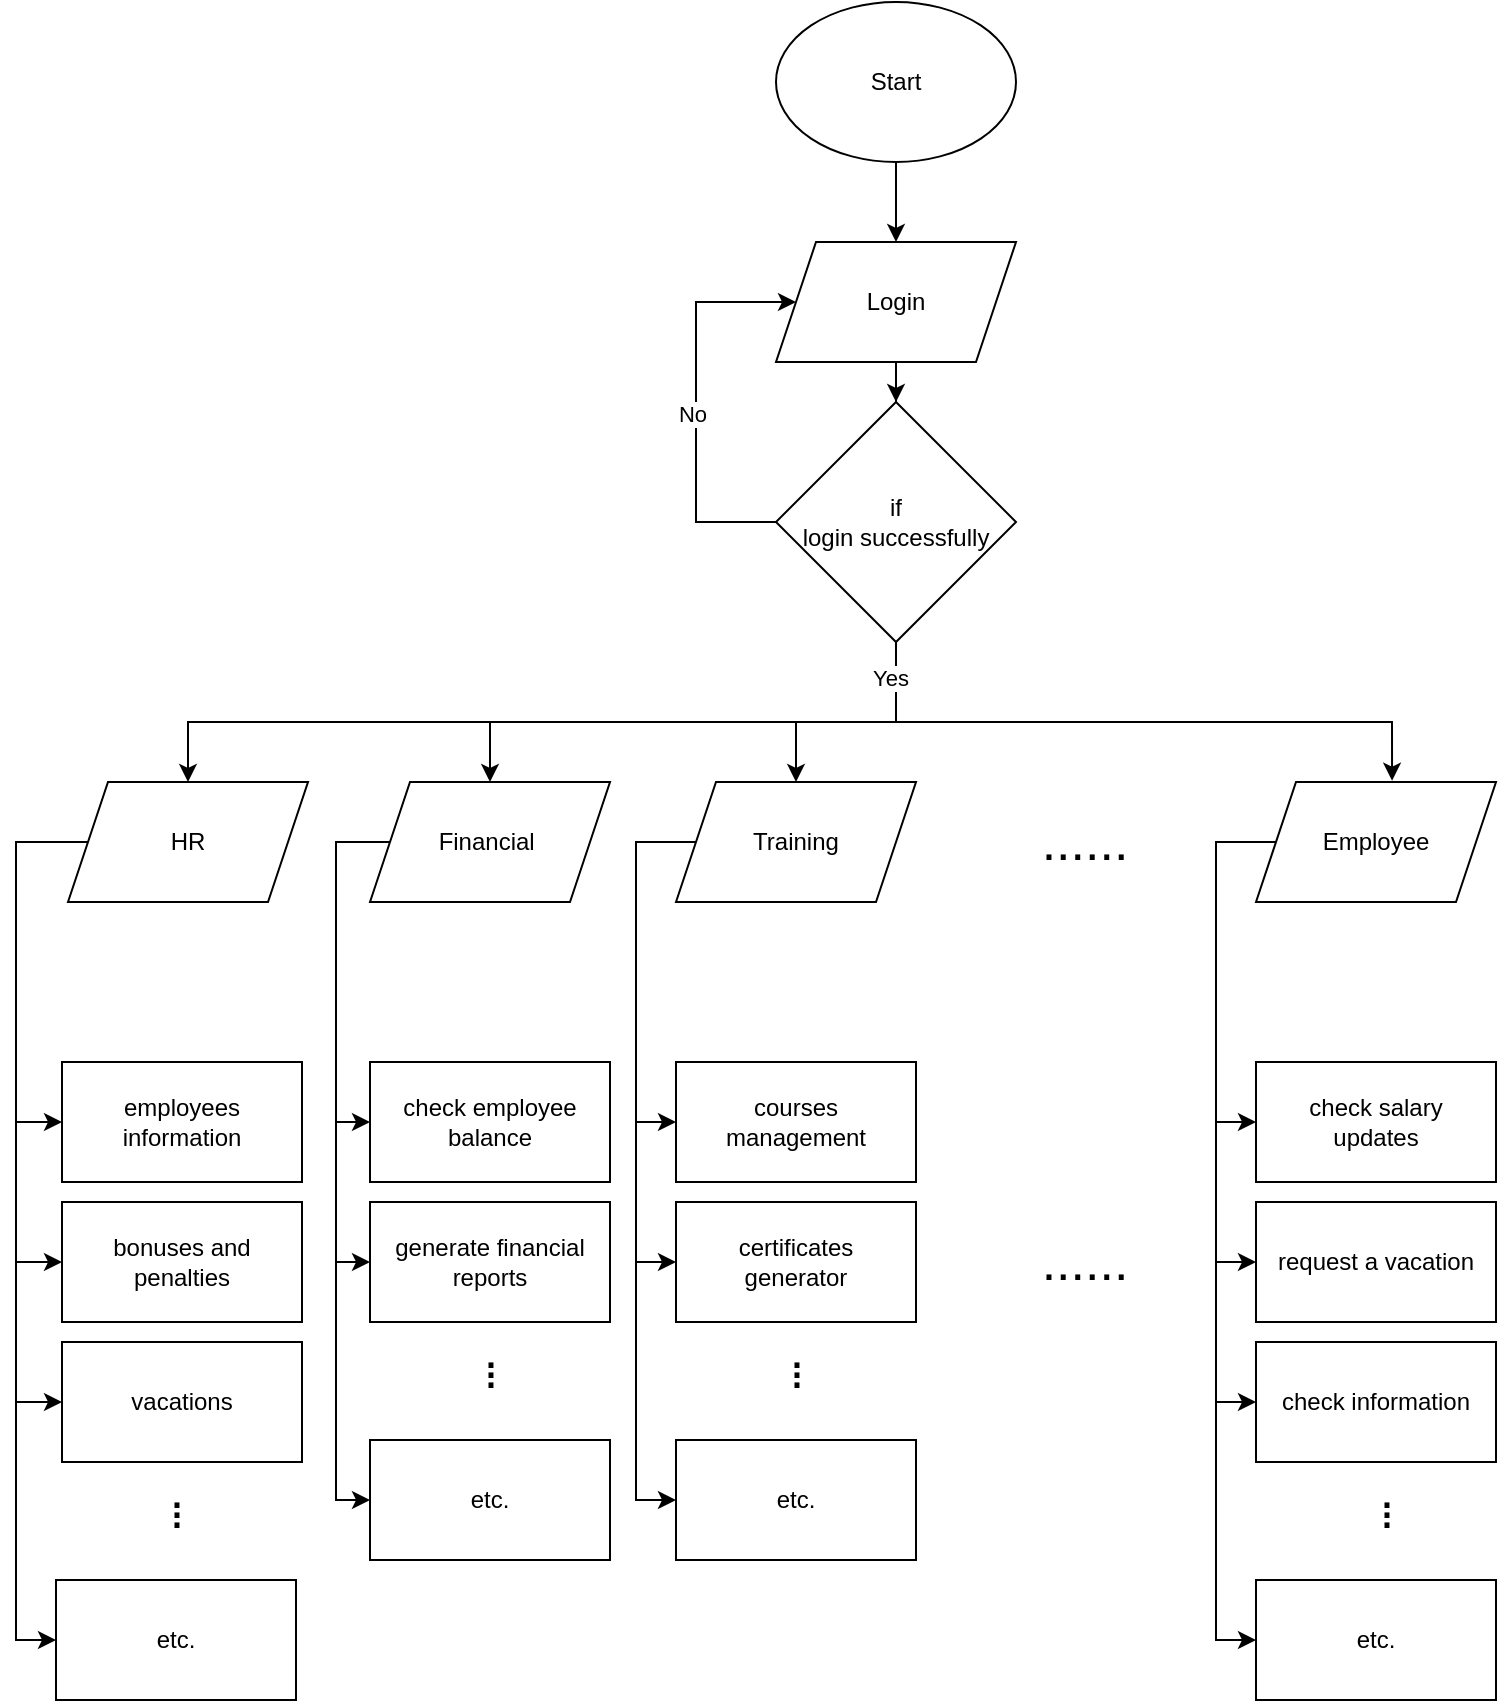 <mxfile version="20.5.3" type="github">
  <diagram id="PrbxnBLegYp9oezdZi4Q" name="Page-1">
    <mxGraphModel dx="1695" dy="417" grid="1" gridSize="10" guides="1" tooltips="1" connect="1" arrows="1" fold="1" page="1" pageScale="1" pageWidth="827" pageHeight="1169" math="0" shadow="0">
      <root>
        <mxCell id="0" />
        <mxCell id="1" parent="0" />
        <mxCell id="ku-VLZCVoR1rDkrykhIs-9" value="" style="edgeStyle=orthogonalEdgeStyle;rounded=0;orthogonalLoop=1;jettySize=auto;html=1;" parent="1" source="ku-VLZCVoR1rDkrykhIs-1" target="ku-VLZCVoR1rDkrykhIs-2" edge="1">
          <mxGeometry relative="1" as="geometry" />
        </mxCell>
        <mxCell id="ku-VLZCVoR1rDkrykhIs-1" value="Start" style="ellipse;whiteSpace=wrap;html=1;" parent="1" vertex="1">
          <mxGeometry x="360" y="40" width="120" height="80" as="geometry" />
        </mxCell>
        <mxCell id="ku-VLZCVoR1rDkrykhIs-10" value="" style="edgeStyle=orthogonalEdgeStyle;rounded=0;orthogonalLoop=1;jettySize=auto;html=1;" parent="1" source="ku-VLZCVoR1rDkrykhIs-2" target="ku-VLZCVoR1rDkrykhIs-3" edge="1">
          <mxGeometry relative="1" as="geometry" />
        </mxCell>
        <mxCell id="ku-VLZCVoR1rDkrykhIs-2" value="Login" style="shape=parallelogram;perimeter=parallelogramPerimeter;whiteSpace=wrap;html=1;fixedSize=1;" parent="1" vertex="1">
          <mxGeometry x="360" y="160" width="120" height="60" as="geometry" />
        </mxCell>
        <mxCell id="ku-VLZCVoR1rDkrykhIs-11" style="edgeStyle=orthogonalEdgeStyle;rounded=0;orthogonalLoop=1;jettySize=auto;html=1;entryX=0;entryY=0.5;entryDx=0;entryDy=0;exitX=0;exitY=0.5;exitDx=0;exitDy=0;" parent="1" source="ku-VLZCVoR1rDkrykhIs-3" target="ku-VLZCVoR1rDkrykhIs-2" edge="1">
          <mxGeometry relative="1" as="geometry">
            <Array as="points">
              <mxPoint x="320" y="300" />
              <mxPoint x="320" y="190" />
            </Array>
          </mxGeometry>
        </mxCell>
        <mxCell id="9bPh8LocPnVZYQt3kXTt-22" value="No" style="edgeLabel;html=1;align=center;verticalAlign=middle;resizable=0;points=[];" vertex="1" connectable="0" parent="ku-VLZCVoR1rDkrykhIs-11">
          <mxGeometry x="0.048" y="2" relative="1" as="geometry">
            <mxPoint y="11" as="offset" />
          </mxGeometry>
        </mxCell>
        <mxCell id="ku-VLZCVoR1rDkrykhIs-3" value="if&lt;br&gt;login successfully" style="rhombus;whiteSpace=wrap;html=1;" parent="1" vertex="1">
          <mxGeometry x="360" y="240" width="120" height="120" as="geometry" />
        </mxCell>
        <mxCell id="9bPh8LocPnVZYQt3kXTt-2" value="" style="edgeStyle=orthogonalEdgeStyle;rounded=0;orthogonalLoop=1;jettySize=auto;html=1;entryX=0;entryY=0.5;entryDx=0;entryDy=0;" edge="1" parent="1" source="ku-VLZCVoR1rDkrykhIs-5" target="9bPh8LocPnVZYQt3kXTt-1">
          <mxGeometry relative="1" as="geometry">
            <Array as="points">
              <mxPoint x="290" y="460" />
              <mxPoint x="290" y="600" />
            </Array>
          </mxGeometry>
        </mxCell>
        <mxCell id="9bPh8LocPnVZYQt3kXTt-4" value="" style="edgeStyle=orthogonalEdgeStyle;rounded=0;orthogonalLoop=1;jettySize=auto;html=1;entryX=0;entryY=0.5;entryDx=0;entryDy=0;" edge="1" parent="1" source="ku-VLZCVoR1rDkrykhIs-5" target="9bPh8LocPnVZYQt3kXTt-3">
          <mxGeometry relative="1" as="geometry">
            <Array as="points">
              <mxPoint x="290" y="460" />
              <mxPoint x="290" y="670" />
            </Array>
          </mxGeometry>
        </mxCell>
        <mxCell id="9bPh8LocPnVZYQt3kXTt-27" value="" style="edgeStyle=orthogonalEdgeStyle;rounded=0;orthogonalLoop=1;jettySize=auto;html=1;" edge="1" parent="1" source="ku-VLZCVoR1rDkrykhIs-5" target="9bPh8LocPnVZYQt3kXTt-26">
          <mxGeometry relative="1" as="geometry">
            <Array as="points">
              <mxPoint x="290" y="460" />
              <mxPoint x="290" y="789" />
            </Array>
          </mxGeometry>
        </mxCell>
        <mxCell id="ku-VLZCVoR1rDkrykhIs-5" value="Training" style="shape=parallelogram;perimeter=parallelogramPerimeter;whiteSpace=wrap;html=1;fixedSize=1;" parent="1" vertex="1">
          <mxGeometry x="310" y="430" width="120" height="60" as="geometry" />
        </mxCell>
        <mxCell id="9bPh8LocPnVZYQt3kXTt-10" value="" style="edgeStyle=orthogonalEdgeStyle;rounded=0;orthogonalLoop=1;jettySize=auto;html=1;entryX=0;entryY=0.5;entryDx=0;entryDy=0;" edge="1" parent="1" source="ku-VLZCVoR1rDkrykhIs-6" target="9bPh8LocPnVZYQt3kXTt-9">
          <mxGeometry relative="1" as="geometry">
            <Array as="points">
              <mxPoint x="140" y="460" />
              <mxPoint x="140" y="600" />
            </Array>
          </mxGeometry>
        </mxCell>
        <mxCell id="9bPh8LocPnVZYQt3kXTt-12" value="" style="edgeStyle=orthogonalEdgeStyle;rounded=0;orthogonalLoop=1;jettySize=auto;html=1;entryX=0;entryY=0.5;entryDx=0;entryDy=0;" edge="1" parent="1" source="ku-VLZCVoR1rDkrykhIs-6" target="9bPh8LocPnVZYQt3kXTt-11">
          <mxGeometry relative="1" as="geometry">
            <Array as="points">
              <mxPoint x="140" y="460" />
              <mxPoint x="140" y="670" />
            </Array>
          </mxGeometry>
        </mxCell>
        <mxCell id="9bPh8LocPnVZYQt3kXTt-34" value="" style="edgeStyle=orthogonalEdgeStyle;rounded=0;orthogonalLoop=1;jettySize=auto;html=1;" edge="1" parent="1" source="ku-VLZCVoR1rDkrykhIs-6" target="9bPh8LocPnVZYQt3kXTt-33">
          <mxGeometry relative="1" as="geometry">
            <Array as="points">
              <mxPoint x="140" y="460" />
              <mxPoint x="140" y="789" />
            </Array>
          </mxGeometry>
        </mxCell>
        <mxCell id="ku-VLZCVoR1rDkrykhIs-6" value="Financial&amp;nbsp;" style="shape=parallelogram;perimeter=parallelogramPerimeter;whiteSpace=wrap;html=1;fixedSize=1;" parent="1" vertex="1">
          <mxGeometry x="157" y="430" width="120" height="60" as="geometry" />
        </mxCell>
        <mxCell id="ku-VLZCVoR1rDkrykhIs-22" value="" style="edgeStyle=orthogonalEdgeStyle;rounded=0;orthogonalLoop=1;jettySize=auto;html=1;fontSize=26;entryX=0;entryY=0.5;entryDx=0;entryDy=0;" parent="1" source="ku-VLZCVoR1rDkrykhIs-7" target="ku-VLZCVoR1rDkrykhIs-21" edge="1">
          <mxGeometry relative="1" as="geometry">
            <Array as="points">
              <mxPoint x="-20" y="460" />
              <mxPoint x="-20" y="600" />
            </Array>
          </mxGeometry>
        </mxCell>
        <mxCell id="9bPh8LocPnVZYQt3kXTt-14" value="" style="edgeStyle=orthogonalEdgeStyle;rounded=0;orthogonalLoop=1;jettySize=auto;html=1;entryX=0;entryY=0.5;entryDx=0;entryDy=0;" edge="1" parent="1" source="ku-VLZCVoR1rDkrykhIs-7" target="9bPh8LocPnVZYQt3kXTt-13">
          <mxGeometry relative="1" as="geometry">
            <Array as="points">
              <mxPoint x="-20" y="460" />
              <mxPoint x="-20" y="670" />
            </Array>
          </mxGeometry>
        </mxCell>
        <mxCell id="9bPh8LocPnVZYQt3kXTt-17" value="" style="edgeStyle=orthogonalEdgeStyle;rounded=0;orthogonalLoop=1;jettySize=auto;html=1;entryX=0;entryY=0.5;entryDx=0;entryDy=0;" edge="1" parent="1" source="ku-VLZCVoR1rDkrykhIs-7" target="9bPh8LocPnVZYQt3kXTt-16">
          <mxGeometry relative="1" as="geometry">
            <Array as="points">
              <mxPoint x="-20" y="460" />
              <mxPoint x="-20" y="740" />
            </Array>
          </mxGeometry>
        </mxCell>
        <mxCell id="9bPh8LocPnVZYQt3kXTt-37" value="" style="edgeStyle=orthogonalEdgeStyle;rounded=0;orthogonalLoop=1;jettySize=auto;html=1;" edge="1" parent="1" source="ku-VLZCVoR1rDkrykhIs-7" target="9bPh8LocPnVZYQt3kXTt-36">
          <mxGeometry relative="1" as="geometry">
            <Array as="points">
              <mxPoint x="-20" y="460" />
              <mxPoint x="-20" y="859" />
            </Array>
          </mxGeometry>
        </mxCell>
        <mxCell id="ku-VLZCVoR1rDkrykhIs-7" value="HR" style="shape=parallelogram;perimeter=parallelogramPerimeter;whiteSpace=wrap;html=1;fixedSize=1;" parent="1" vertex="1">
          <mxGeometry x="6" y="430" width="120" height="60" as="geometry" />
        </mxCell>
        <mxCell id="9bPh8LocPnVZYQt3kXTt-6" value="" style="edgeStyle=orthogonalEdgeStyle;rounded=0;orthogonalLoop=1;jettySize=auto;html=1;entryX=0;entryY=0.5;entryDx=0;entryDy=0;" edge="1" parent="1" source="ku-VLZCVoR1rDkrykhIs-8" target="9bPh8LocPnVZYQt3kXTt-5">
          <mxGeometry relative="1" as="geometry">
            <Array as="points">
              <mxPoint x="580" y="460" />
              <mxPoint x="580" y="600" />
            </Array>
          </mxGeometry>
        </mxCell>
        <mxCell id="9bPh8LocPnVZYQt3kXTt-19" value="" style="edgeStyle=orthogonalEdgeStyle;rounded=0;orthogonalLoop=1;jettySize=auto;html=1;entryX=0;entryY=0.5;entryDx=0;entryDy=0;" edge="1" parent="1" source="ku-VLZCVoR1rDkrykhIs-8" target="9bPh8LocPnVZYQt3kXTt-18">
          <mxGeometry relative="1" as="geometry">
            <Array as="points">
              <mxPoint x="580" y="460" />
              <mxPoint x="580" y="670" />
            </Array>
          </mxGeometry>
        </mxCell>
        <mxCell id="9bPh8LocPnVZYQt3kXTt-21" value="" style="edgeStyle=orthogonalEdgeStyle;rounded=0;orthogonalLoop=1;jettySize=auto;html=1;entryX=0;entryY=0.5;entryDx=0;entryDy=0;" edge="1" parent="1" source="ku-VLZCVoR1rDkrykhIs-8" target="9bPh8LocPnVZYQt3kXTt-20">
          <mxGeometry relative="1" as="geometry">
            <Array as="points">
              <mxPoint x="580" y="460" />
              <mxPoint x="580" y="740" />
            </Array>
          </mxGeometry>
        </mxCell>
        <mxCell id="9bPh8LocPnVZYQt3kXTt-24" value="" style="edgeStyle=orthogonalEdgeStyle;rounded=0;orthogonalLoop=1;jettySize=auto;html=1;entryX=0;entryY=0.5;entryDx=0;entryDy=0;" edge="1" parent="1" source="ku-VLZCVoR1rDkrykhIs-8" target="9bPh8LocPnVZYQt3kXTt-23">
          <mxGeometry relative="1" as="geometry">
            <Array as="points">
              <mxPoint x="580" y="460" />
              <mxPoint x="580" y="859" />
            </Array>
          </mxGeometry>
        </mxCell>
        <mxCell id="ku-VLZCVoR1rDkrykhIs-8" value="Employee" style="shape=parallelogram;perimeter=parallelogramPerimeter;whiteSpace=wrap;html=1;fixedSize=1;" parent="1" vertex="1">
          <mxGeometry x="600" y="430" width="120" height="60" as="geometry" />
        </mxCell>
        <mxCell id="ku-VLZCVoR1rDkrykhIs-13" value="" style="endArrow=classic;html=1;rounded=0;exitX=0.5;exitY=1;exitDx=0;exitDy=0;entryX=0.5;entryY=0;entryDx=0;entryDy=0;" parent="1" source="ku-VLZCVoR1rDkrykhIs-3" target="ku-VLZCVoR1rDkrykhIs-5" edge="1">
          <mxGeometry width="50" height="50" relative="1" as="geometry">
            <mxPoint x="390" y="370" as="sourcePoint" />
            <mxPoint x="440" y="320" as="targetPoint" />
            <Array as="points">
              <mxPoint x="420" y="400" />
              <mxPoint x="370" y="400" />
            </Array>
          </mxGeometry>
        </mxCell>
        <mxCell id="ku-VLZCVoR1rDkrykhIs-14" value="" style="endArrow=classic;html=1;rounded=0;exitX=0.5;exitY=1;exitDx=0;exitDy=0;entryX=0.5;entryY=0;entryDx=0;entryDy=0;" parent="1" source="ku-VLZCVoR1rDkrykhIs-3" target="ku-VLZCVoR1rDkrykhIs-6" edge="1">
          <mxGeometry width="50" height="50" relative="1" as="geometry">
            <mxPoint x="390" y="370" as="sourcePoint" />
            <mxPoint x="440" y="320" as="targetPoint" />
            <Array as="points">
              <mxPoint x="420" y="400" />
              <mxPoint x="217" y="400" />
            </Array>
          </mxGeometry>
        </mxCell>
        <mxCell id="ku-VLZCVoR1rDkrykhIs-15" value="" style="endArrow=classic;html=1;rounded=0;exitX=0.5;exitY=1;exitDx=0;exitDy=0;entryX=0.5;entryY=0;entryDx=0;entryDy=0;" parent="1" source="ku-VLZCVoR1rDkrykhIs-3" target="ku-VLZCVoR1rDkrykhIs-7" edge="1">
          <mxGeometry width="50" height="50" relative="1" as="geometry">
            <mxPoint x="390" y="370" as="sourcePoint" />
            <mxPoint x="440" y="320" as="targetPoint" />
            <Array as="points">
              <mxPoint x="420" y="400" />
              <mxPoint x="66" y="400" />
            </Array>
          </mxGeometry>
        </mxCell>
        <mxCell id="ku-VLZCVoR1rDkrykhIs-16" value="" style="endArrow=classic;html=1;rounded=0;exitX=0.5;exitY=1;exitDx=0;exitDy=0;entryX=0.567;entryY=-0.011;entryDx=0;entryDy=0;entryPerimeter=0;" parent="1" source="ku-VLZCVoR1rDkrykhIs-3" target="ku-VLZCVoR1rDkrykhIs-8" edge="1">
          <mxGeometry width="50" height="50" relative="1" as="geometry">
            <mxPoint x="390" y="370" as="sourcePoint" />
            <mxPoint x="440" y="320" as="targetPoint" />
            <Array as="points">
              <mxPoint x="420" y="400" />
              <mxPoint x="668" y="400" />
            </Array>
          </mxGeometry>
        </mxCell>
        <mxCell id="ku-VLZCVoR1rDkrykhIs-18" value="......" style="text;html=1;align=center;verticalAlign=middle;resizable=0;points=[];autosize=1;strokeColor=none;fillColor=none;fontSize=26;" parent="1" vertex="1">
          <mxGeometry x="479" y="440" width="70" height="40" as="geometry" />
        </mxCell>
        <mxCell id="ku-VLZCVoR1rDkrykhIs-21" value="employees&lt;br&gt;information" style="whiteSpace=wrap;html=1;align=center;" parent="1" vertex="1">
          <mxGeometry x="3" y="570" width="120" height="60" as="geometry" />
        </mxCell>
        <mxCell id="9bPh8LocPnVZYQt3kXTt-1" value="courses&lt;br&gt;management" style="whiteSpace=wrap;html=1;" vertex="1" parent="1">
          <mxGeometry x="310" y="570" width="120" height="60" as="geometry" />
        </mxCell>
        <mxCell id="9bPh8LocPnVZYQt3kXTt-3" value="certificates&lt;br&gt;generator" style="whiteSpace=wrap;html=1;" vertex="1" parent="1">
          <mxGeometry x="310" y="640" width="120" height="60" as="geometry" />
        </mxCell>
        <mxCell id="9bPh8LocPnVZYQt3kXTt-5" value="check salary&lt;br&gt;updates" style="whiteSpace=wrap;html=1;" vertex="1" parent="1">
          <mxGeometry x="600" y="570" width="120" height="60" as="geometry" />
        </mxCell>
        <mxCell id="9bPh8LocPnVZYQt3kXTt-9" value="check employee&lt;br&gt;balance" style="whiteSpace=wrap;html=1;" vertex="1" parent="1">
          <mxGeometry x="157" y="570" width="120" height="60" as="geometry" />
        </mxCell>
        <mxCell id="9bPh8LocPnVZYQt3kXTt-11" value="generate financial&lt;br&gt;reports" style="whiteSpace=wrap;html=1;" vertex="1" parent="1">
          <mxGeometry x="157" y="640" width="120" height="60" as="geometry" />
        </mxCell>
        <mxCell id="9bPh8LocPnVZYQt3kXTt-13" value="bonuses and&lt;br&gt;penalties" style="whiteSpace=wrap;html=1;" vertex="1" parent="1">
          <mxGeometry x="3" y="640" width="120" height="60" as="geometry" />
        </mxCell>
        <mxCell id="9bPh8LocPnVZYQt3kXTt-15" value="......" style="text;html=1;align=center;verticalAlign=middle;resizable=0;points=[];autosize=1;strokeColor=none;fillColor=none;fontSize=26;" vertex="1" parent="1">
          <mxGeometry x="479" y="650" width="70" height="40" as="geometry" />
        </mxCell>
        <mxCell id="9bPh8LocPnVZYQt3kXTt-16" value="vacations" style="whiteSpace=wrap;html=1;" vertex="1" parent="1">
          <mxGeometry x="3" y="710" width="120" height="60" as="geometry" />
        </mxCell>
        <mxCell id="9bPh8LocPnVZYQt3kXTt-18" value="request a vacation" style="whiteSpace=wrap;html=1;" vertex="1" parent="1">
          <mxGeometry x="600" y="640" width="120" height="60" as="geometry" />
        </mxCell>
        <mxCell id="9bPh8LocPnVZYQt3kXTt-20" value="check information" style="whiteSpace=wrap;html=1;" vertex="1" parent="1">
          <mxGeometry x="600" y="710" width="120" height="60" as="geometry" />
        </mxCell>
        <mxCell id="9bPh8LocPnVZYQt3kXTt-23" value="etc." style="whiteSpace=wrap;html=1;" vertex="1" parent="1">
          <mxGeometry x="600" y="829" width="120" height="60" as="geometry" />
        </mxCell>
        <mxCell id="9bPh8LocPnVZYQt3kXTt-25" value="&lt;p style=&quot;line-height: 20%;&quot;&gt;.&lt;br&gt;.&lt;br&gt;.&lt;br&gt;&lt;/p&gt;" style="text;html=1;align=center;verticalAlign=middle;resizable=0;points=[];autosize=1;strokeColor=none;fillColor=none;fontSize=26;" vertex="1" parent="1">
          <mxGeometry x="650" y="749" width="30" height="80" as="geometry" />
        </mxCell>
        <mxCell id="9bPh8LocPnVZYQt3kXTt-26" value="etc." style="whiteSpace=wrap;html=1;" vertex="1" parent="1">
          <mxGeometry x="310" y="759" width="120" height="60" as="geometry" />
        </mxCell>
        <mxCell id="9bPh8LocPnVZYQt3kXTt-28" value="&lt;p style=&quot;line-height: 20%;&quot;&gt;.&lt;br&gt;.&lt;br&gt;.&lt;br&gt;&lt;/p&gt;" style="text;html=1;align=center;verticalAlign=middle;resizable=0;points=[];autosize=1;strokeColor=none;fillColor=none;fontSize=26;" vertex="1" parent="1">
          <mxGeometry x="355" y="679" width="30" height="80" as="geometry" />
        </mxCell>
        <mxCell id="9bPh8LocPnVZYQt3kXTt-33" value="etc." style="whiteSpace=wrap;html=1;" vertex="1" parent="1">
          <mxGeometry x="157" y="759" width="120" height="60" as="geometry" />
        </mxCell>
        <mxCell id="9bPh8LocPnVZYQt3kXTt-35" value="&lt;p style=&quot;line-height: 20%;&quot;&gt;.&lt;br&gt;.&lt;br&gt;.&lt;br&gt;&lt;/p&gt;" style="text;html=1;align=center;verticalAlign=middle;resizable=0;points=[];autosize=1;strokeColor=none;fillColor=none;fontSize=26;" vertex="1" parent="1">
          <mxGeometry x="202" y="679" width="30" height="80" as="geometry" />
        </mxCell>
        <mxCell id="9bPh8LocPnVZYQt3kXTt-36" value="etc." style="whiteSpace=wrap;html=1;" vertex="1" parent="1">
          <mxGeometry y="829" width="120" height="60" as="geometry" />
        </mxCell>
        <mxCell id="9bPh8LocPnVZYQt3kXTt-38" value="&lt;p style=&quot;line-height: 20%;&quot;&gt;.&lt;br&gt;.&lt;br&gt;.&lt;br&gt;&lt;/p&gt;" style="text;html=1;align=center;verticalAlign=middle;resizable=0;points=[];autosize=1;strokeColor=none;fillColor=none;fontSize=26;" vertex="1" parent="1">
          <mxGeometry x="45" y="749" width="30" height="80" as="geometry" />
        </mxCell>
        <mxCell id="9bPh8LocPnVZYQt3kXTt-41" value="Yes" style="edgeLabel;html=1;align=center;verticalAlign=middle;resizable=0;points=[];" vertex="1" connectable="0" parent="1">
          <mxGeometry x="330" y="256" as="geometry">
            <mxPoint x="87" y="122" as="offset" />
          </mxGeometry>
        </mxCell>
      </root>
    </mxGraphModel>
  </diagram>
</mxfile>
